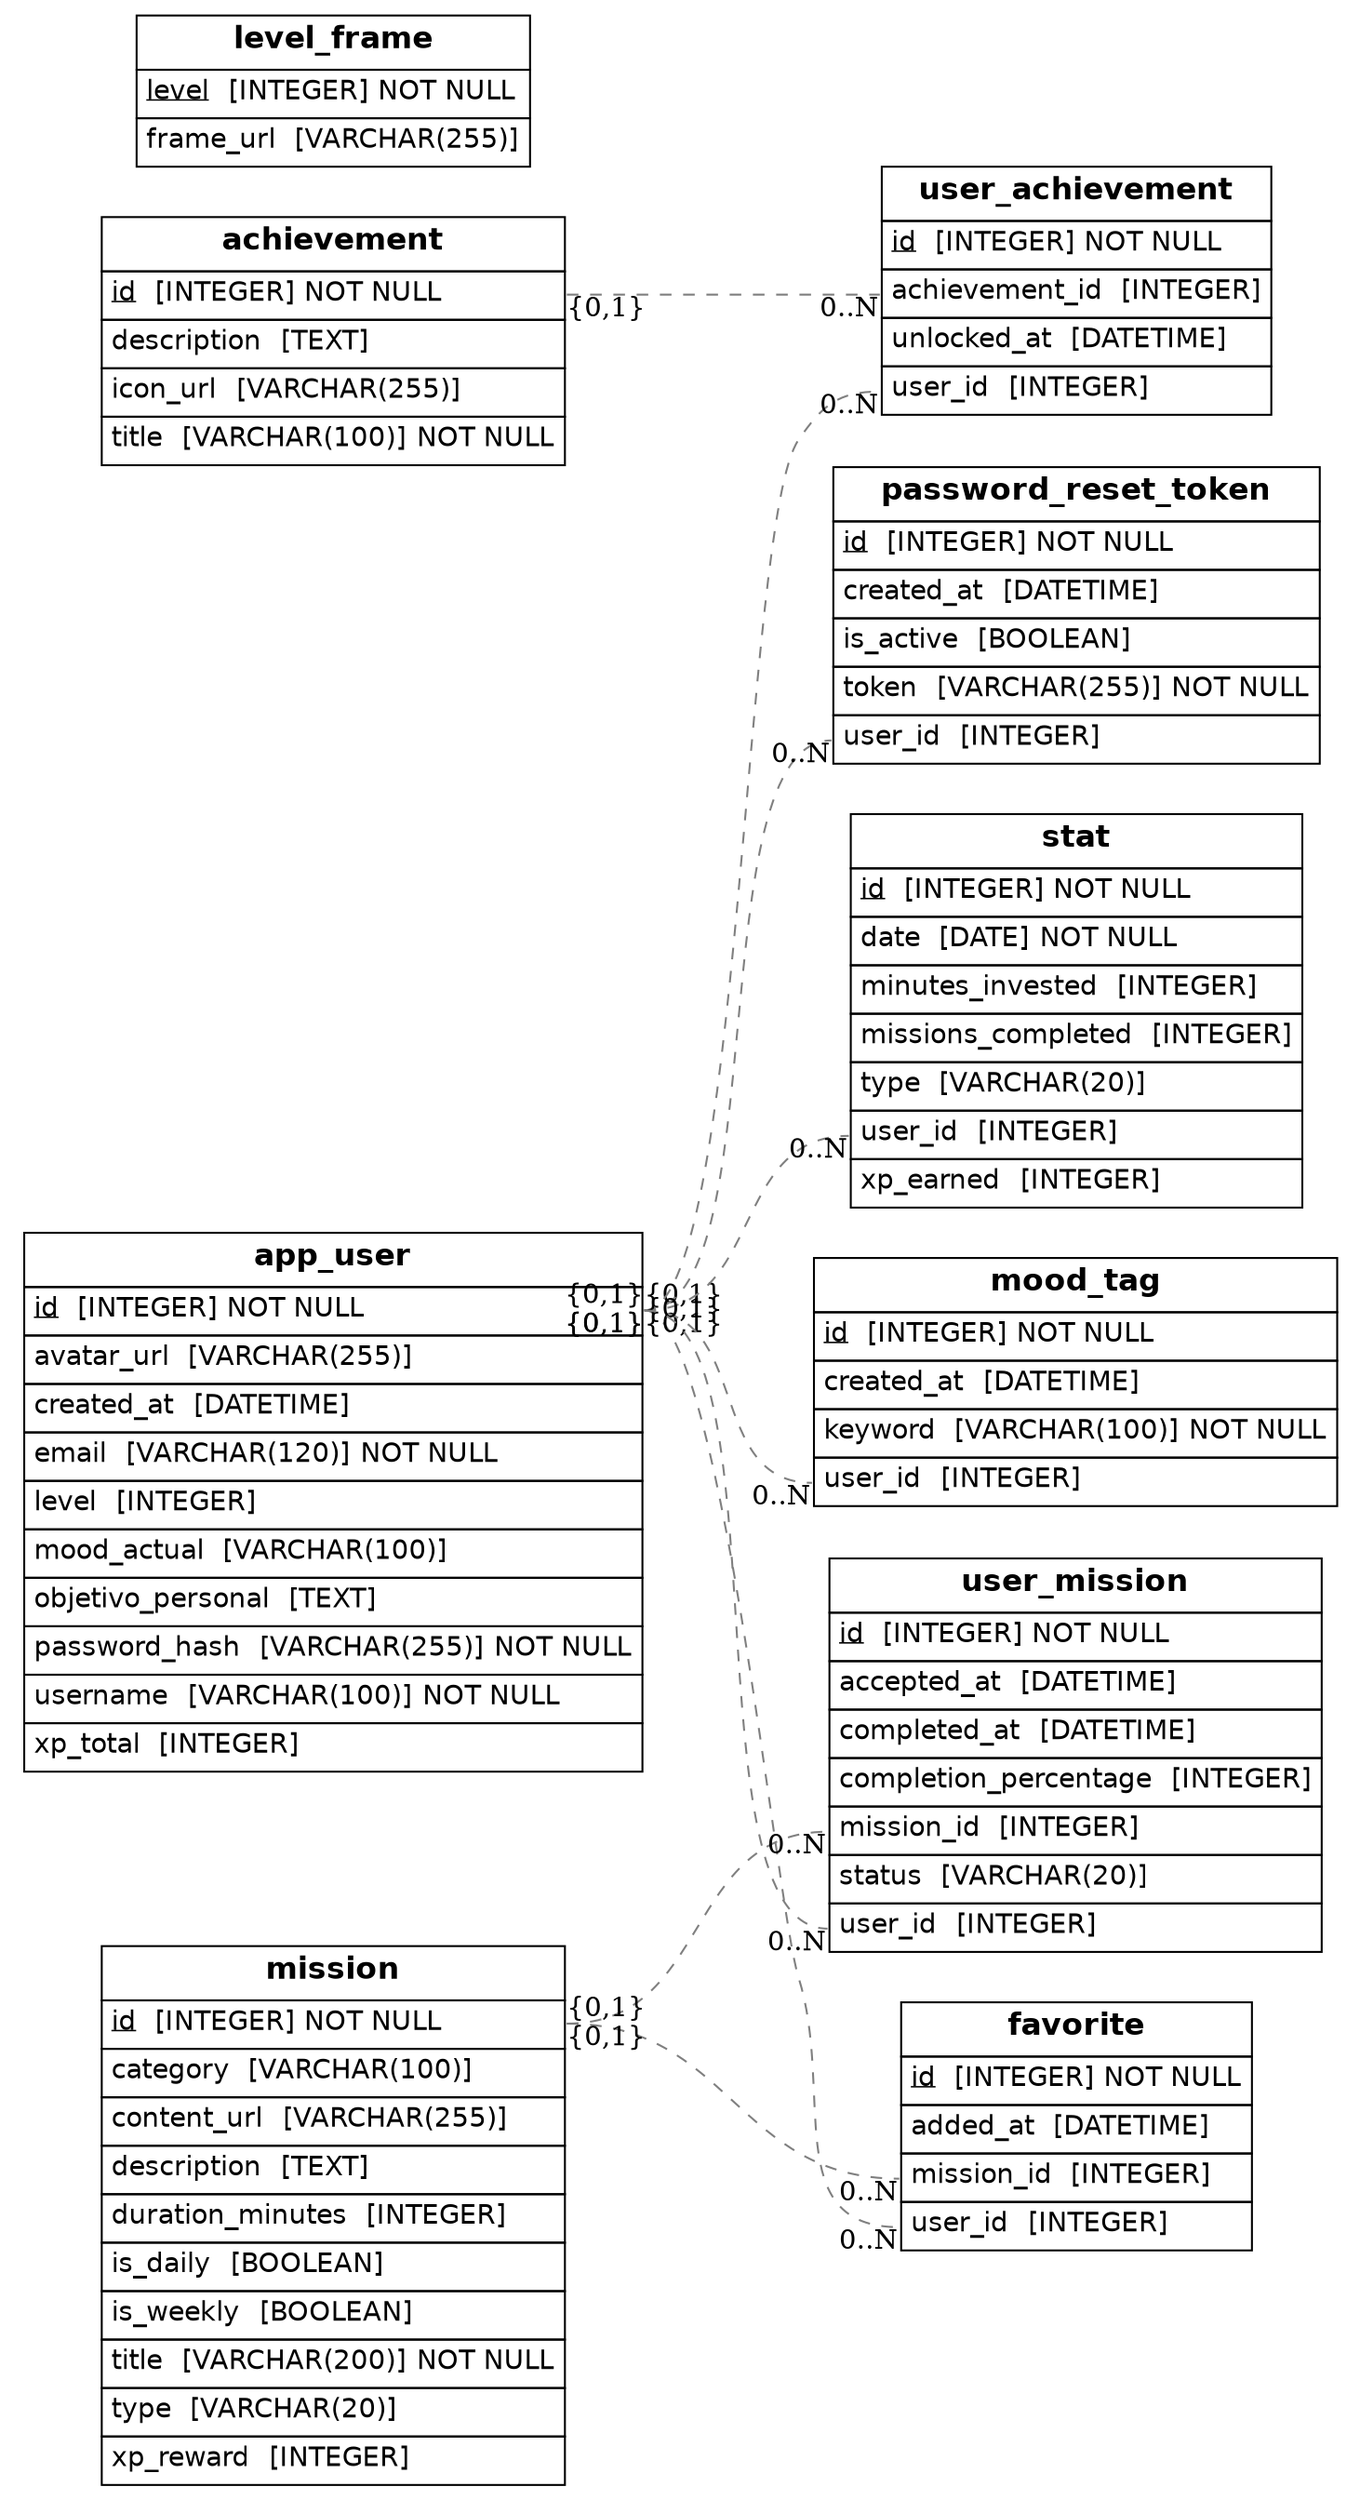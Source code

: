 
      graph {
         graph [rankdir=LR];
         node [label="\N",
             shape=plaintext
         ];
         edge [color=gray50,
             minlen=2,
             style=dashed
         ];
      
"achievement" [label=<<FONT FACE="Helvetica"><TABLE BORDER="0" CELLBORDER="1" CELLPADDING="4" CELLSPACING="0"><TR><TD><B><FONT POINT-SIZE="16">achievement</FONT></B></TD></TR><TR><TD ALIGN="LEFT" PORT="id"><u><FONT>id</FONT></u> <FONT> [INTEGER]</FONT> NOT NULL</TD></TR><TR><TD ALIGN="LEFT" PORT="description"><FONT>description</FONT> <FONT> [TEXT]</FONT></TD></TR><TR><TD ALIGN="LEFT" PORT="icon_url"><FONT>icon_url</FONT> <FONT> [VARCHAR(255)]</FONT></TD></TR><TR><TD ALIGN="LEFT" PORT="title"><FONT>title</FONT> <FONT> [VARCHAR(100)]</FONT> NOT NULL</TD></TR></TABLE></FONT>>];
"app_user" [label=<<FONT FACE="Helvetica"><TABLE BORDER="0" CELLBORDER="1" CELLPADDING="4" CELLSPACING="0"><TR><TD><B><FONT POINT-SIZE="16">app_user</FONT></B></TD></TR><TR><TD ALIGN="LEFT" PORT="id"><u><FONT>id</FONT></u> <FONT> [INTEGER]</FONT> NOT NULL</TD></TR><TR><TD ALIGN="LEFT" PORT="avatar_url"><FONT>avatar_url</FONT> <FONT> [VARCHAR(255)]</FONT></TD></TR><TR><TD ALIGN="LEFT" PORT="created_at"><FONT>created_at</FONT> <FONT> [DATETIME]</FONT></TD></TR><TR><TD ALIGN="LEFT" PORT="email"><FONT>email</FONT> <FONT> [VARCHAR(120)]</FONT> NOT NULL</TD></TR><TR><TD ALIGN="LEFT" PORT="level"><FONT>level</FONT> <FONT> [INTEGER]</FONT></TD></TR><TR><TD ALIGN="LEFT" PORT="mood_actual"><FONT>mood_actual</FONT> <FONT> [VARCHAR(100)]</FONT></TD></TR><TR><TD ALIGN="LEFT" PORT="objetivo_personal"><FONT>objetivo_personal</FONT> <FONT> [TEXT]</FONT></TD></TR><TR><TD ALIGN="LEFT" PORT="password_hash"><FONT>password_hash</FONT> <FONT> [VARCHAR(255)]</FONT> NOT NULL</TD></TR><TR><TD ALIGN="LEFT" PORT="username"><FONT>username</FONT> <FONT> [VARCHAR(100)]</FONT> NOT NULL</TD></TR><TR><TD ALIGN="LEFT" PORT="xp_total"><FONT>xp_total</FONT> <FONT> [INTEGER]</FONT></TD></TR></TABLE></FONT>>];
"favorite" [label=<<FONT FACE="Helvetica"><TABLE BORDER="0" CELLBORDER="1" CELLPADDING="4" CELLSPACING="0"><TR><TD><B><FONT POINT-SIZE="16">favorite</FONT></B></TD></TR><TR><TD ALIGN="LEFT" PORT="id"><u><FONT>id</FONT></u> <FONT> [INTEGER]</FONT> NOT NULL</TD></TR><TR><TD ALIGN="LEFT" PORT="added_at"><FONT>added_at</FONT> <FONT> [DATETIME]</FONT></TD></TR><TR><TD ALIGN="LEFT" PORT="mission_id"><FONT>mission_id</FONT> <FONT> [INTEGER]</FONT></TD></TR><TR><TD ALIGN="LEFT" PORT="user_id"><FONT>user_id</FONT> <FONT> [INTEGER]</FONT></TD></TR></TABLE></FONT>>];
"mission" [label=<<FONT FACE="Helvetica"><TABLE BORDER="0" CELLBORDER="1" CELLPADDING="4" CELLSPACING="0"><TR><TD><B><FONT POINT-SIZE="16">mission</FONT></B></TD></TR><TR><TD ALIGN="LEFT" PORT="id"><u><FONT>id</FONT></u> <FONT> [INTEGER]</FONT> NOT NULL</TD></TR><TR><TD ALIGN="LEFT" PORT="category"><FONT>category</FONT> <FONT> [VARCHAR(100)]</FONT></TD></TR><TR><TD ALIGN="LEFT" PORT="content_url"><FONT>content_url</FONT> <FONT> [VARCHAR(255)]</FONT></TD></TR><TR><TD ALIGN="LEFT" PORT="description"><FONT>description</FONT> <FONT> [TEXT]</FONT></TD></TR><TR><TD ALIGN="LEFT" PORT="duration_minutes"><FONT>duration_minutes</FONT> <FONT> [INTEGER]</FONT></TD></TR><TR><TD ALIGN="LEFT" PORT="is_daily"><FONT>is_daily</FONT> <FONT> [BOOLEAN]</FONT></TD></TR><TR><TD ALIGN="LEFT" PORT="is_weekly"><FONT>is_weekly</FONT> <FONT> [BOOLEAN]</FONT></TD></TR><TR><TD ALIGN="LEFT" PORT="title"><FONT>title</FONT> <FONT> [VARCHAR(200)]</FONT> NOT NULL</TD></TR><TR><TD ALIGN="LEFT" PORT="type"><FONT>type</FONT> <FONT> [VARCHAR(20)]</FONT></TD></TR><TR><TD ALIGN="LEFT" PORT="xp_reward"><FONT>xp_reward</FONT> <FONT> [INTEGER]</FONT></TD></TR></TABLE></FONT>>];
"level_frame" [label=<<FONT FACE="Helvetica"><TABLE BORDER="0" CELLBORDER="1" CELLPADDING="4" CELLSPACING="0"><TR><TD><B><FONT POINT-SIZE="16">level_frame</FONT></B></TD></TR><TR><TD ALIGN="LEFT" PORT="level"><u><FONT>level</FONT></u> <FONT> [INTEGER]</FONT> NOT NULL</TD></TR><TR><TD ALIGN="LEFT" PORT="frame_url"><FONT>frame_url</FONT> <FONT> [VARCHAR(255)]</FONT></TD></TR></TABLE></FONT>>];
"mood_tag" [label=<<FONT FACE="Helvetica"><TABLE BORDER="0" CELLBORDER="1" CELLPADDING="4" CELLSPACING="0"><TR><TD><B><FONT POINT-SIZE="16">mood_tag</FONT></B></TD></TR><TR><TD ALIGN="LEFT" PORT="id"><u><FONT>id</FONT></u> <FONT> [INTEGER]</FONT> NOT NULL</TD></TR><TR><TD ALIGN="LEFT" PORT="created_at"><FONT>created_at</FONT> <FONT> [DATETIME]</FONT></TD></TR><TR><TD ALIGN="LEFT" PORT="keyword"><FONT>keyword</FONT> <FONT> [VARCHAR(100)]</FONT> NOT NULL</TD></TR><TR><TD ALIGN="LEFT" PORT="user_id"><FONT>user_id</FONT> <FONT> [INTEGER]</FONT></TD></TR></TABLE></FONT>>];
"password_reset_token" [label=<<FONT FACE="Helvetica"><TABLE BORDER="0" CELLBORDER="1" CELLPADDING="4" CELLSPACING="0"><TR><TD><B><FONT POINT-SIZE="16">password_reset_token</FONT></B></TD></TR><TR><TD ALIGN="LEFT" PORT="id"><u><FONT>id</FONT></u> <FONT> [INTEGER]</FONT> NOT NULL</TD></TR><TR><TD ALIGN="LEFT" PORT="created_at"><FONT>created_at</FONT> <FONT> [DATETIME]</FONT></TD></TR><TR><TD ALIGN="LEFT" PORT="is_active"><FONT>is_active</FONT> <FONT> [BOOLEAN]</FONT></TD></TR><TR><TD ALIGN="LEFT" PORT="token"><FONT>token</FONT> <FONT> [VARCHAR(255)]</FONT> NOT NULL</TD></TR><TR><TD ALIGN="LEFT" PORT="user_id"><FONT>user_id</FONT> <FONT> [INTEGER]</FONT></TD></TR></TABLE></FONT>>];
"stat" [label=<<FONT FACE="Helvetica"><TABLE BORDER="0" CELLBORDER="1" CELLPADDING="4" CELLSPACING="0"><TR><TD><B><FONT POINT-SIZE="16">stat</FONT></B></TD></TR><TR><TD ALIGN="LEFT" PORT="id"><u><FONT>id</FONT></u> <FONT> [INTEGER]</FONT> NOT NULL</TD></TR><TR><TD ALIGN="LEFT" PORT="date"><FONT>date</FONT> <FONT> [DATE]</FONT> NOT NULL</TD></TR><TR><TD ALIGN="LEFT" PORT="minutes_invested"><FONT>minutes_invested</FONT> <FONT> [INTEGER]</FONT></TD></TR><TR><TD ALIGN="LEFT" PORT="missions_completed"><FONT>missions_completed</FONT> <FONT> [INTEGER]</FONT></TD></TR><TR><TD ALIGN="LEFT" PORT="type"><FONT>type</FONT> <FONT> [VARCHAR(20)]</FONT></TD></TR><TR><TD ALIGN="LEFT" PORT="user_id"><FONT>user_id</FONT> <FONT> [INTEGER]</FONT></TD></TR><TR><TD ALIGN="LEFT" PORT="xp_earned"><FONT>xp_earned</FONT> <FONT> [INTEGER]</FONT></TD></TR></TABLE></FONT>>];
"user_achievement" [label=<<FONT FACE="Helvetica"><TABLE BORDER="0" CELLBORDER="1" CELLPADDING="4" CELLSPACING="0"><TR><TD><B><FONT POINT-SIZE="16">user_achievement</FONT></B></TD></TR><TR><TD ALIGN="LEFT" PORT="id"><u><FONT>id</FONT></u> <FONT> [INTEGER]</FONT> NOT NULL</TD></TR><TR><TD ALIGN="LEFT" PORT="achievement_id"><FONT>achievement_id</FONT> <FONT> [INTEGER]</FONT></TD></TR><TR><TD ALIGN="LEFT" PORT="unlocked_at"><FONT>unlocked_at</FONT> <FONT> [DATETIME]</FONT></TD></TR><TR><TD ALIGN="LEFT" PORT="user_id"><FONT>user_id</FONT> <FONT> [INTEGER]</FONT></TD></TR></TABLE></FONT>>];
"user_mission" [label=<<FONT FACE="Helvetica"><TABLE BORDER="0" CELLBORDER="1" CELLPADDING="4" CELLSPACING="0"><TR><TD><B><FONT POINT-SIZE="16">user_mission</FONT></B></TD></TR><TR><TD ALIGN="LEFT" PORT="id"><u><FONT>id</FONT></u> <FONT> [INTEGER]</FONT> NOT NULL</TD></TR><TR><TD ALIGN="LEFT" PORT="accepted_at"><FONT>accepted_at</FONT> <FONT> [DATETIME]</FONT></TD></TR><TR><TD ALIGN="LEFT" PORT="completed_at"><FONT>completed_at</FONT> <FONT> [DATETIME]</FONT></TD></TR><TR><TD ALIGN="LEFT" PORT="completion_percentage"><FONT>completion_percentage</FONT> <FONT> [INTEGER]</FONT></TD></TR><TR><TD ALIGN="LEFT" PORT="mission_id"><FONT>mission_id</FONT> <FONT> [INTEGER]</FONT></TD></TR><TR><TD ALIGN="LEFT" PORT="status"><FONT>status</FONT> <FONT> [VARCHAR(20)]</FONT></TD></TR><TR><TD ALIGN="LEFT" PORT="user_id"><FONT>user_id</FONT> <FONT> [INTEGER]</FONT></TD></TR></TABLE></FONT>>];
"mission":"id" -- "favorite":"mission_id" [taillabel=<<FONT>{0,1}</FONT>>,headlabel=<<FONT>0..N</FONT>>];
"app_user":"id" -- "favorite":"user_id" [taillabel=<<FONT>{0,1}</FONT>>,headlabel=<<FONT>0..N</FONT>>];
"app_user":"id" -- "mood_tag":"user_id" [taillabel=<<FONT>{0,1}</FONT>>,headlabel=<<FONT>0..N</FONT>>];
"app_user":"id" -- "password_reset_token":"user_id" [taillabel=<<FONT>{0,1}</FONT>>,headlabel=<<FONT>0..N</FONT>>];
"app_user":"id" -- "stat":"user_id" [taillabel=<<FONT>{0,1}</FONT>>,headlabel=<<FONT>0..N</FONT>>];
"achievement":"id" -- "user_achievement":"achievement_id" [taillabel=<<FONT>{0,1}</FONT>>,headlabel=<<FONT>0..N</FONT>>];
"app_user":"id" -- "user_achievement":"user_id" [taillabel=<<FONT>{0,1}</FONT>>,headlabel=<<FONT>0..N</FONT>>];
"mission":"id" -- "user_mission":"mission_id" [taillabel=<<FONT>{0,1}</FONT>>,headlabel=<<FONT>0..N</FONT>>];
"app_user":"id" -- "user_mission":"user_id" [taillabel=<<FONT>{0,1}</FONT>>,headlabel=<<FONT>0..N</FONT>>];
}